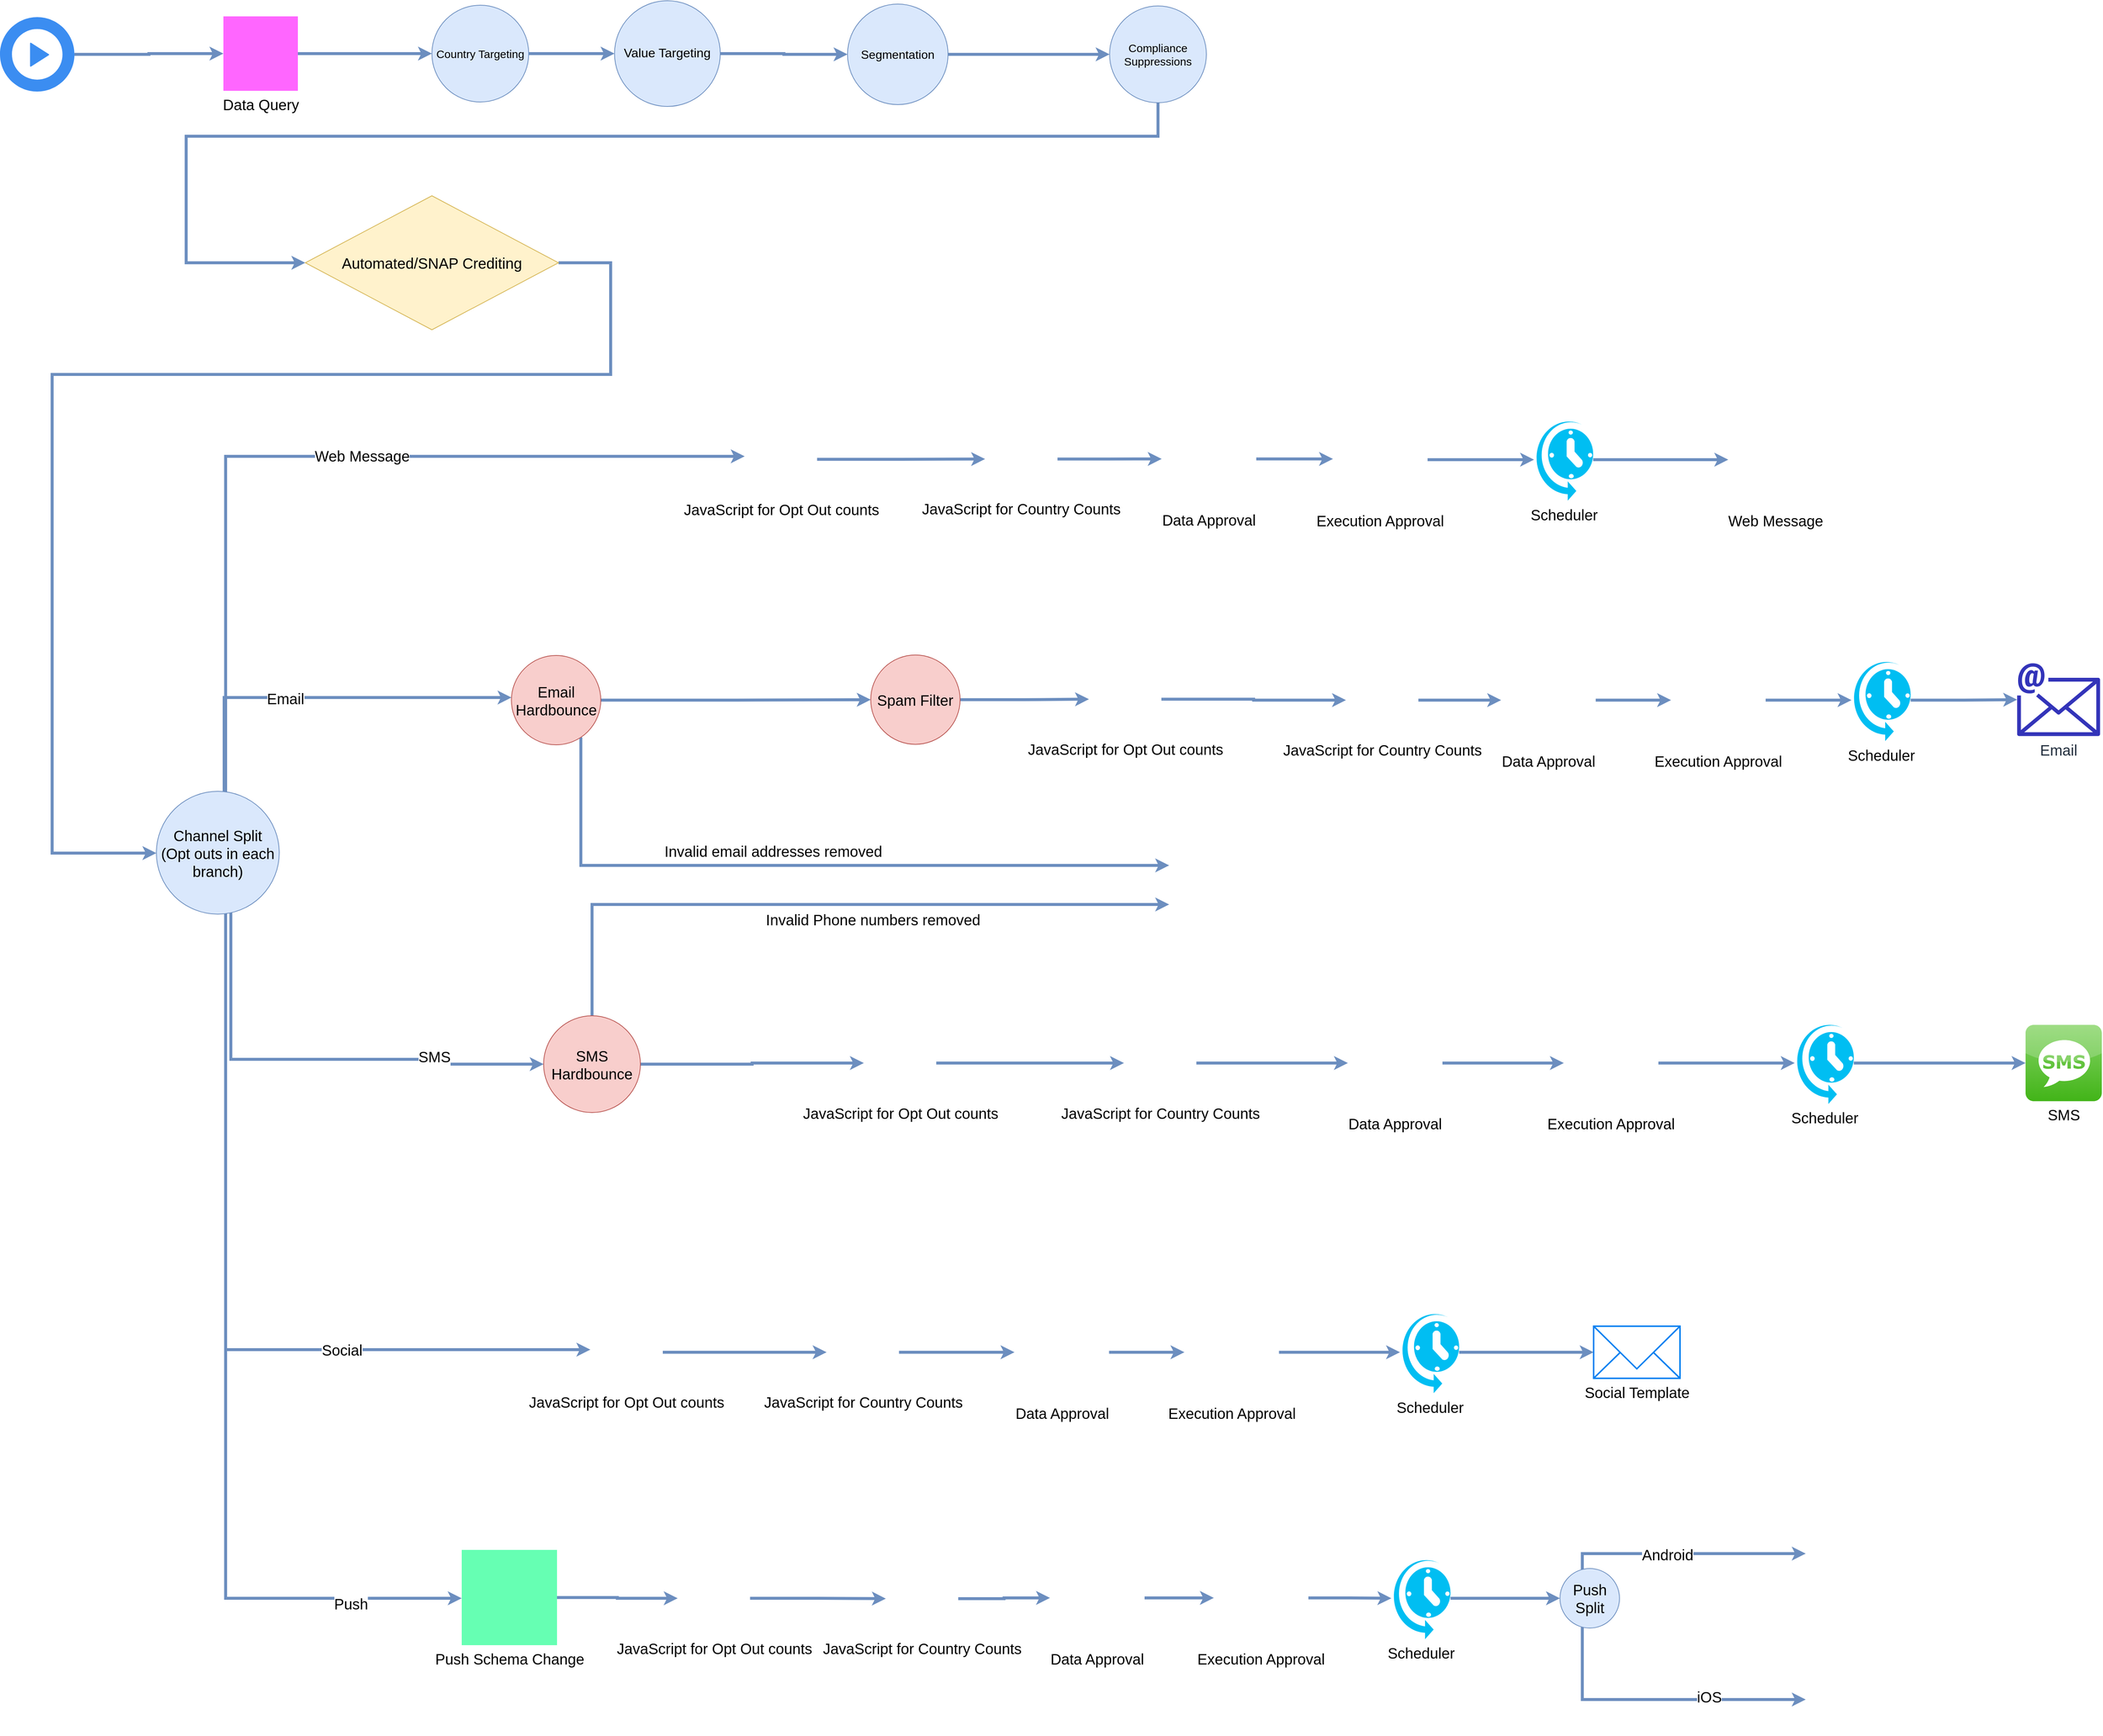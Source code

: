 <mxfile version="13.5.3" type="github">
  <diagram id="2f404044-711c-603c-8f00-f6bb4c023d3c" name="Page-1">
    <mxGraphModel dx="4013" dy="1524" grid="1" gridSize="10" guides="1" tooltips="1" connect="1" arrows="1" fold="1" page="1" pageScale="1" pageWidth="1169" pageHeight="827" background="#ffffff" math="0" shadow="0">
      <root>
        <mxCell id="0" />
        <mxCell id="1" parent="0" />
        <mxCell id="QS25DertQXvmk6rhUbj2-1" style="edgeStyle=orthogonalEdgeStyle;rounded=0;orthogonalLoop=1;jettySize=auto;html=1;fillColor=#dae8fc;strokeColor=#6c8ebf;strokeWidth=4;" parent="1" source="8XHSFWnbZJ1DE-YiNsan-62" target="8XHSFWnbZJ1DE-YiNsan-65" edge="1">
          <mxGeometry relative="1" as="geometry" />
        </mxCell>
        <mxCell id="8XHSFWnbZJ1DE-YiNsan-62" value="&lt;font style=&quot;font-size: 20px&quot;&gt;Data Query&lt;/font&gt;" style="shape=image;html=1;verticalAlign=top;verticalLabelPosition=bottom;labelBackgroundColor=#ffffff;imageAspect=0;aspect=fixed;image=https://cdn3.iconfinder.com/data/icons/linecons-free-vector-icons-pack/32/data-128.png;imageBackground=#FF66FF;" parent="1" vertex="1">
          <mxGeometry x="-820" y="259" width="100" height="100" as="geometry" />
        </mxCell>
        <mxCell id="8XHSFWnbZJ1DE-YiNsan-69" style="edgeStyle=orthogonalEdgeStyle;rounded=0;orthogonalLoop=1;jettySize=auto;html=1;fillColor=#dae8fc;strokeColor=#6c8ebf;strokeWidth=4;" parent="1" source="8XHSFWnbZJ1DE-YiNsan-65" target="8XHSFWnbZJ1DE-YiNsan-67" edge="1">
          <mxGeometry relative="1" as="geometry" />
        </mxCell>
        <mxCell id="8XHSFWnbZJ1DE-YiNsan-65" value="&lt;font style=&quot;font-size: 15px&quot;&gt;Country Targeting&lt;/font&gt;" style="ellipse;whiteSpace=wrap;html=1;aspect=fixed;fillColor=#dae8fc;strokeColor=#6c8ebf;" parent="1" vertex="1">
          <mxGeometry x="-540" y="244" width="130" height="130" as="geometry" />
        </mxCell>
        <mxCell id="8XHSFWnbZJ1DE-YiNsan-70" style="edgeStyle=orthogonalEdgeStyle;rounded=0;orthogonalLoop=1;jettySize=auto;html=1;fillColor=#dae8fc;strokeColor=#6c8ebf;strokeWidth=4;" parent="1" source="8XHSFWnbZJ1DE-YiNsan-67" target="8XHSFWnbZJ1DE-YiNsan-68" edge="1">
          <mxGeometry relative="1" as="geometry" />
        </mxCell>
        <mxCell id="8XHSFWnbZJ1DE-YiNsan-67" value="&lt;font style=&quot;font-size: 17px&quot;&gt;Value Targeting&lt;/font&gt;" style="ellipse;whiteSpace=wrap;html=1;aspect=fixed;fillColor=#dae8fc;strokeColor=#6c8ebf;" parent="1" vertex="1">
          <mxGeometry x="-294.77" y="238" width="142" height="142" as="geometry" />
        </mxCell>
        <mxCell id="pf_8lkapyMWm3zXwerXr-110" style="edgeStyle=orthogonalEdgeStyle;rounded=0;orthogonalLoop=1;jettySize=auto;html=1;fillColor=#dae8fc;strokeColor=#6c8ebf;strokeWidth=4;" edge="1" parent="1" source="8XHSFWnbZJ1DE-YiNsan-68" target="8XHSFWnbZJ1DE-YiNsan-71">
          <mxGeometry relative="1" as="geometry" />
        </mxCell>
        <mxCell id="8XHSFWnbZJ1DE-YiNsan-68" value="&lt;font style=&quot;font-size: 16px&quot;&gt;Segmentation&lt;/font&gt;" style="ellipse;whiteSpace=wrap;html=1;aspect=fixed;fillColor=#dae8fc;strokeColor=#6c8ebf;" parent="1" vertex="1">
          <mxGeometry x="18.1" y="242.5" width="135" height="135" as="geometry" />
        </mxCell>
        <mxCell id="pf_8lkapyMWm3zXwerXr-113" style="edgeStyle=orthogonalEdgeStyle;rounded=0;orthogonalLoop=1;jettySize=auto;html=1;fillColor=#dae8fc;strokeColor=#6c8ebf;strokeWidth=4;" edge="1" parent="1" source="8XHSFWnbZJ1DE-YiNsan-71" target="4gRK0sS5Mk44YcZ_f5wx-7">
          <mxGeometry relative="1" as="geometry">
            <Array as="points">
              <mxPoint x="435" y="420" />
              <mxPoint x="-870" y="420" />
              <mxPoint x="-870" y="590" />
            </Array>
          </mxGeometry>
        </mxCell>
        <mxCell id="8XHSFWnbZJ1DE-YiNsan-71" value="&lt;font style=&quot;font-size: 15px&quot;&gt;Compliance Suppressions&lt;/font&gt;" style="ellipse;whiteSpace=wrap;html=1;aspect=fixed;fillColor=#dae8fc;strokeColor=#6c8ebf;" parent="1" vertex="1">
          <mxGeometry x="370" y="245" width="130" height="130" as="geometry" />
        </mxCell>
        <mxCell id="8XHSFWnbZJ1DE-YiNsan-63" value="" style="html=1;aspect=fixed;strokeColor=none;shadow=0;align=center;verticalAlign=top;fillColor=#3B8DF1;shape=mxgraph.gcp2.play_start" parent="1" vertex="1">
          <mxGeometry x="-1120" y="260" width="100" height="100" as="geometry" />
        </mxCell>
        <mxCell id="8XHSFWnbZJ1DE-YiNsan-90" value="" style="edgeStyle=orthogonalEdgeStyle;rounded=0;orthogonalLoop=1;jettySize=auto;html=1;fillColor=#dae8fc;strokeColor=#6c8ebf;strokeWidth=4;" parent="1" source="8XHSFWnbZJ1DE-YiNsan-63" edge="1" target="8XHSFWnbZJ1DE-YiNsan-62">
          <mxGeometry relative="1" as="geometry">
            <mxPoint x="-960" y="310" as="targetPoint" />
          </mxGeometry>
        </mxCell>
        <mxCell id="pf_8lkapyMWm3zXwerXr-150" style="edgeStyle=orthogonalEdgeStyle;rounded=0;orthogonalLoop=1;jettySize=auto;html=1;strokeWidth=4;fontSize=20;fillColor=#dae8fc;strokeColor=#6c8ebf;" edge="1" parent="1" source="4gRK0sS5Mk44YcZ_f5wx-7" target="4gRK0sS5Mk44YcZ_f5wx-9">
          <mxGeometry relative="1" as="geometry">
            <Array as="points">
              <mxPoint x="-300" y="590" />
              <mxPoint x="-300" y="740" />
              <mxPoint x="-1050" y="740" />
              <mxPoint x="-1050" y="1383" />
            </Array>
          </mxGeometry>
        </mxCell>
        <mxCell id="4gRK0sS5Mk44YcZ_f5wx-7" value="&lt;font style=&quot;font-size: 20px&quot;&gt;Automated/SNAP Crediting&lt;/font&gt;" style="rhombus;whiteSpace=wrap;html=1;fillColor=#fff2cc;strokeColor=#d6b656;" parent="1" vertex="1">
          <mxGeometry x="-710" y="500" width="340" height="180" as="geometry" />
        </mxCell>
        <mxCell id="4gRK0sS5Mk44YcZ_f5wx-11" style="edgeStyle=orthogonalEdgeStyle;rounded=0;orthogonalLoop=1;jettySize=auto;html=1;fillColor=#dae8fc;strokeColor=#6c8ebf;strokeWidth=4;" parent="1" source="4gRK0sS5Mk44YcZ_f5wx-9" edge="1" target="pf_8lkapyMWm3zXwerXr-4">
          <mxGeometry relative="1" as="geometry">
            <mxPoint x="-380" y="940" as="targetPoint" />
            <Array as="points">
              <mxPoint x="-819" y="1174" />
            </Array>
            <mxPoint x="-730" y="990.359" as="sourcePoint" />
          </mxGeometry>
        </mxCell>
        <mxCell id="pf_8lkapyMWm3zXwerXr-3" value="Email" style="edgeLabel;html=1;align=center;verticalAlign=middle;resizable=0;points=[];fontSize=20;" vertex="1" connectable="0" parent="4gRK0sS5Mk44YcZ_f5wx-11">
          <mxGeometry x="-0.188" y="-1" relative="1" as="geometry">
            <mxPoint as="offset" />
          </mxGeometry>
        </mxCell>
        <mxCell id="pf_8lkapyMWm3zXwerXr-114" style="edgeStyle=orthogonalEdgeStyle;rounded=0;orthogonalLoop=1;jettySize=auto;html=1;fillColor=#dae8fc;strokeColor=#6c8ebf;strokeWidth=4;" edge="1" parent="1" source="4gRK0sS5Mk44YcZ_f5wx-9" target="8XHSFWnbZJ1DE-YiNsan-102">
          <mxGeometry relative="1" as="geometry">
            <Array as="points">
              <mxPoint x="-817" y="850" />
            </Array>
          </mxGeometry>
        </mxCell>
        <mxCell id="pf_8lkapyMWm3zXwerXr-118" value="Web Message" style="edgeLabel;html=1;align=center;verticalAlign=middle;resizable=0;points=[];fontSize=20;" vertex="1" connectable="0" parent="pf_8lkapyMWm3zXwerXr-114">
          <mxGeometry x="0.104" y="1" relative="1" as="geometry">
            <mxPoint as="offset" />
          </mxGeometry>
        </mxCell>
        <mxCell id="pf_8lkapyMWm3zXwerXr-115" style="edgeStyle=orthogonalEdgeStyle;rounded=0;orthogonalLoop=1;jettySize=auto;html=1;fillColor=#dae8fc;strokeColor=#6c8ebf;strokeWidth=4;" edge="1" parent="1" source="4gRK0sS5Mk44YcZ_f5wx-9" target="pf_8lkapyMWm3zXwerXr-26">
          <mxGeometry relative="1" as="geometry">
            <Array as="points">
              <mxPoint x="-810" y="1660" />
              <mxPoint x="-519" y="1660" />
            </Array>
          </mxGeometry>
        </mxCell>
        <mxCell id="pf_8lkapyMWm3zXwerXr-141" value="SMS" style="edgeLabel;html=1;align=center;verticalAlign=middle;resizable=0;points=[];fontSize=20;" vertex="1" connectable="0" parent="pf_8lkapyMWm3zXwerXr-115">
          <mxGeometry x="0.509" y="4" relative="1" as="geometry">
            <mxPoint x="-1" as="offset" />
          </mxGeometry>
        </mxCell>
        <mxCell id="pf_8lkapyMWm3zXwerXr-119" style="edgeStyle=orthogonalEdgeStyle;rounded=0;orthogonalLoop=1;jettySize=auto;html=1;fillColor=#dae8fc;strokeColor=#6c8ebf;strokeWidth=4;" edge="1" parent="1" source="4gRK0sS5Mk44YcZ_f5wx-9" target="pf_8lkapyMWm3zXwerXr-81">
          <mxGeometry relative="1" as="geometry">
            <Array as="points">
              <mxPoint x="-817" y="2050" />
              <mxPoint x="-246" y="2050" />
            </Array>
          </mxGeometry>
        </mxCell>
        <mxCell id="pf_8lkapyMWm3zXwerXr-120" value="Social" style="edgeLabel;html=1;align=center;verticalAlign=middle;resizable=0;points=[];fontSize=20;" vertex="1" connectable="0" parent="pf_8lkapyMWm3zXwerXr-119">
          <mxGeometry x="0.224" y="3" relative="1" as="geometry">
            <mxPoint x="83.59" y="3" as="offset" />
          </mxGeometry>
        </mxCell>
        <mxCell id="pf_8lkapyMWm3zXwerXr-121" style="edgeStyle=orthogonalEdgeStyle;rounded=0;orthogonalLoop=1;jettySize=auto;html=1;fillColor=#dae8fc;strokeColor=#6c8ebf;strokeWidth=4;" edge="1" parent="1" source="4gRK0sS5Mk44YcZ_f5wx-9" target="pf_8lkapyMWm3zXwerXr-69">
          <mxGeometry relative="1" as="geometry">
            <Array as="points">
              <mxPoint x="-817" y="2384" />
            </Array>
          </mxGeometry>
        </mxCell>
        <mxCell id="pf_8lkapyMWm3zXwerXr-147" value="Push" style="edgeLabel;html=1;align=center;verticalAlign=middle;resizable=0;points=[];fontSize=20;" vertex="1" connectable="0" parent="pf_8lkapyMWm3zXwerXr-121">
          <mxGeometry x="0.487" y="168" relative="1" as="geometry">
            <mxPoint x="168" y="175" as="offset" />
          </mxGeometry>
        </mxCell>
        <mxCell id="4gRK0sS5Mk44YcZ_f5wx-9" value="&lt;font style=&quot;font-size: 20px&quot;&gt;Channel Split (Opt outs in each branch)&lt;/font&gt;" style="ellipse;whiteSpace=wrap;html=1;aspect=fixed;direction=south;fillColor=#dae8fc;strokeColor=#6c8ebf;" parent="1" vertex="1">
          <mxGeometry x="-910" y="1300" width="165" height="165" as="geometry" />
        </mxCell>
        <mxCell id="4gRK0sS5Mk44YcZ_f5wx-15" value="" style="group" parent="1" vertex="1" connectable="0">
          <mxGeometry x="-43.24" y="790" width="1371.05" height="128" as="geometry" />
        </mxCell>
        <mxCell id="8XHSFWnbZJ1DE-YiNsan-105" value="&lt;font style=&quot;font-size: 20px&quot;&gt;JavaScript for Country Counts&lt;/font&gt;" style="shape=image;html=1;verticalAlign=top;verticalLabelPosition=bottom;labelBackgroundColor=#ffffff;imageAspect=0;aspect=fixed;image=https://cdn4.iconfinder.com/data/icons/file-names-25/512/1-128.png" parent="4gRK0sS5Mk44YcZ_f5wx-15" vertex="1">
          <mxGeometry x="246.059" y="15" width="97.233" height="97.233" as="geometry" />
        </mxCell>
        <mxCell id="8XHSFWnbZJ1DE-YiNsan-108" value="&lt;font style=&quot;font-size: 20px&quot;&gt;Data Approval&lt;/font&gt;" style="shape=image;html=1;verticalAlign=top;verticalLabelPosition=bottom;labelBackgroundColor=#ffffff;imageAspect=0;aspect=fixed;image=https://cdn1.iconfinder.com/data/icons/handy-vol-1-2/128/handyArtboard_13-128.png" parent="4gRK0sS5Mk44YcZ_f5wx-15" vertex="1">
          <mxGeometry x="483.236" width="126.998" height="126.998" as="geometry" />
        </mxCell>
        <mxCell id="8XHSFWnbZJ1DE-YiNsan-106" style="edgeStyle=orthogonalEdgeStyle;rounded=0;orthogonalLoop=1;jettySize=auto;html=1;fillColor=#dae8fc;strokeColor=#6c8ebf;strokeWidth=4;" parent="4gRK0sS5Mk44YcZ_f5wx-15" source="8XHSFWnbZJ1DE-YiNsan-105" target="8XHSFWnbZJ1DE-YiNsan-108" edge="1">
          <mxGeometry relative="1" as="geometry">
            <mxPoint x="390.917" y="64" as="targetPoint" />
          </mxGeometry>
        </mxCell>
        <mxCell id="8XHSFWnbZJ1DE-YiNsan-111" value="&lt;font style=&quot;font-size: 20px&quot;&gt;Execution Approval&lt;/font&gt;" style="shape=image;html=1;verticalAlign=top;verticalLabelPosition=bottom;labelBackgroundColor=#ffffff;imageAspect=0;aspect=fixed;image=https://cdn1.iconfinder.com/data/icons/handy-vol-1-2/128/handyArtboard_13-128.png" parent="4gRK0sS5Mk44YcZ_f5wx-15" vertex="1">
          <mxGeometry x="713.237" y="1" width="126.998" height="126.998" as="geometry" />
        </mxCell>
        <mxCell id="8XHSFWnbZJ1DE-YiNsan-112" style="edgeStyle=orthogonalEdgeStyle;rounded=0;orthogonalLoop=1;jettySize=auto;html=1;fillColor=#dae8fc;strokeColor=#6c8ebf;strokeWidth=4;" parent="4gRK0sS5Mk44YcZ_f5wx-15" source="8XHSFWnbZJ1DE-YiNsan-108" target="8XHSFWnbZJ1DE-YiNsan-111" edge="1">
          <mxGeometry relative="1" as="geometry">
            <Array as="points">
              <mxPoint x="683" y="63" />
              <mxPoint x="683" y="63" />
            </Array>
          </mxGeometry>
        </mxCell>
        <mxCell id="8XHSFWnbZJ1DE-YiNsan-116" value="&lt;font style=&quot;font-size: 20px&quot;&gt;Scheduler&lt;/font&gt;" style="verticalLabelPosition=bottom;html=1;verticalAlign=top;align=center;strokeColor=none;fillColor=#00BEF2;shape=mxgraph.azure.scheduler;pointerEvents=1;" parent="4gRK0sS5Mk44YcZ_f5wx-15" vertex="1">
          <mxGeometry x="983.237" y="9.5" width="79.374" height="110" as="geometry" />
        </mxCell>
        <mxCell id="8XHSFWnbZJ1DE-YiNsan-117" style="edgeStyle=orthogonalEdgeStyle;rounded=0;orthogonalLoop=1;jettySize=auto;html=1;fillColor=#dae8fc;strokeColor=#6c8ebf;strokeWidth=4;" parent="4gRK0sS5Mk44YcZ_f5wx-15" source="8XHSFWnbZJ1DE-YiNsan-111" target="8XHSFWnbZJ1DE-YiNsan-116" edge="1">
          <mxGeometry relative="1" as="geometry" />
        </mxCell>
        <mxCell id="4gRK0sS5Mk44YcZ_f5wx-1" value="&lt;font style=&quot;font-size: 20px&quot;&gt;Web Message&lt;/font&gt;" style="shape=image;html=1;verticalAlign=top;verticalLabelPosition=bottom;labelBackgroundColor=#ffffff;imageAspect=0;aspect=fixed;image=https://cdn4.iconfinder.com/data/icons/twitter-28/512/168_Twitter_Mail_Sms_Chat-128.png" parent="4gRK0sS5Mk44YcZ_f5wx-15" vertex="1">
          <mxGeometry x="1244.052" y="1" width="126.998" height="126.998" as="geometry" />
        </mxCell>
        <mxCell id="pf_8lkapyMWm3zXwerXr-133" style="edgeStyle=orthogonalEdgeStyle;rounded=0;orthogonalLoop=1;jettySize=auto;html=1;fillColor=#dae8fc;strokeColor=#6c8ebf;strokeWidth=4;" edge="1" parent="4gRK0sS5Mk44YcZ_f5wx-15" source="8XHSFWnbZJ1DE-YiNsan-116" target="4gRK0sS5Mk44YcZ_f5wx-1">
          <mxGeometry relative="1" as="geometry" />
        </mxCell>
        <mxCell id="pf_8lkapyMWm3zXwerXr-7" style="edgeStyle=orthogonalEdgeStyle;rounded=0;orthogonalLoop=1;jettySize=auto;html=1;fillColor=#dae8fc;strokeColor=#6c8ebf;strokeWidth=4;entryX=0;entryY=0.25;entryDx=0;entryDy=0;" edge="1" parent="1" source="pf_8lkapyMWm3zXwerXr-4" target="pf_8lkapyMWm3zXwerXr-35">
          <mxGeometry relative="1" as="geometry">
            <mxPoint x="-48.8" y="1282" as="targetPoint" />
            <Array as="points">
              <mxPoint x="-340" y="1178" />
              <mxPoint x="-340" y="1400" />
            </Array>
          </mxGeometry>
        </mxCell>
        <mxCell id="pf_8lkapyMWm3zXwerXr-8" value="&lt;font style=&quot;font-size: 20px&quot;&gt;Invalid email addresses removed&lt;/font&gt;" style="edgeLabel;html=1;align=center;verticalAlign=middle;resizable=0;points=[];" vertex="1" connectable="0" parent="pf_8lkapyMWm3zXwerXr-7">
          <mxGeometry x="-0.191" y="4" relative="1" as="geometry">
            <mxPoint x="41" y="-16" as="offset" />
          </mxGeometry>
        </mxCell>
        <mxCell id="pf_8lkapyMWm3zXwerXr-11" style="edgeStyle=orthogonalEdgeStyle;rounded=0;orthogonalLoop=1;jettySize=auto;html=1;fillColor=#dae8fc;strokeColor=#6c8ebf;strokeWidth=4;" edge="1" parent="1" source="pf_8lkapyMWm3zXwerXr-4" target="pf_8lkapyMWm3zXwerXr-10">
          <mxGeometry relative="1" as="geometry" />
        </mxCell>
        <mxCell id="pf_8lkapyMWm3zXwerXr-4" value="&lt;font style=&quot;font-size: 20px&quot;&gt;Email Hardbounce&lt;/font&gt;" style="ellipse;whiteSpace=wrap;html=1;aspect=fixed;fillColor=#f8cecc;strokeColor=#b85450;" vertex="1" parent="1">
          <mxGeometry x="-433.24" y="1117.5" width="120" height="120" as="geometry" />
        </mxCell>
        <mxCell id="pf_8lkapyMWm3zXwerXr-38" style="edgeStyle=orthogonalEdgeStyle;rounded=0;orthogonalLoop=1;jettySize=auto;html=1;fillColor=#dae8fc;strokeColor=#6c8ebf;strokeWidth=4;" edge="1" parent="1" source="pf_8lkapyMWm3zXwerXr-10" target="pf_8lkapyMWm3zXwerXr-37">
          <mxGeometry relative="1" as="geometry" />
        </mxCell>
        <mxCell id="pf_8lkapyMWm3zXwerXr-10" value="&lt;font style=&quot;font-size: 20px&quot;&gt;Spam Filter&lt;/font&gt;" style="ellipse;whiteSpace=wrap;html=1;aspect=fixed;fillColor=#f8cecc;strokeColor=#b85450;" vertex="1" parent="1">
          <mxGeometry x="49.23" y="1116.86" width="120" height="120" as="geometry" />
        </mxCell>
        <mxCell id="pf_8lkapyMWm3zXwerXr-53" style="edgeStyle=orthogonalEdgeStyle;rounded=0;orthogonalLoop=1;jettySize=auto;html=1;fillColor=#dae8fc;strokeColor=#6c8ebf;strokeWidth=4;" edge="1" parent="1" source="pf_8lkapyMWm3zXwerXr-13" target="pf_8lkapyMWm3zXwerXr-15">
          <mxGeometry relative="1" as="geometry" />
        </mxCell>
        <mxCell id="pf_8lkapyMWm3zXwerXr-13" value="&lt;font style=&quot;font-size: 20px&quot;&gt;JavaScript for Country Counts&lt;/font&gt;" style="shape=image;html=1;verticalAlign=top;verticalLabelPosition=bottom;labelBackgroundColor=#ffffff;imageAspect=0;aspect=fixed;image=https://cdn4.iconfinder.com/data/icons/file-names-25/512/1-128.png" vertex="1" parent="1">
          <mxGeometry x="687.439" y="1128.88" width="97.233" height="97.233" as="geometry" />
        </mxCell>
        <mxCell id="pf_8lkapyMWm3zXwerXr-54" style="edgeStyle=orthogonalEdgeStyle;rounded=0;orthogonalLoop=1;jettySize=auto;html=1;fillColor=#dae8fc;strokeColor=#6c8ebf;strokeWidth=4;" edge="1" parent="1" source="pf_8lkapyMWm3zXwerXr-15" target="pf_8lkapyMWm3zXwerXr-17">
          <mxGeometry relative="1" as="geometry" />
        </mxCell>
        <mxCell id="pf_8lkapyMWm3zXwerXr-15" value="&lt;font style=&quot;font-size: 20px&quot;&gt;Data Approval&lt;/font&gt;" style="shape=image;html=1;verticalAlign=top;verticalLabelPosition=bottom;labelBackgroundColor=#ffffff;imageAspect=0;aspect=fixed;image=https://cdn1.iconfinder.com/data/icons/handy-vol-1-2/128/handyArtboard_13-128.png" vertex="1" parent="1">
          <mxGeometry x="895.796" y="1114" width="126.998" height="126.998" as="geometry" />
        </mxCell>
        <mxCell id="pf_8lkapyMWm3zXwerXr-55" style="edgeStyle=orthogonalEdgeStyle;rounded=0;orthogonalLoop=1;jettySize=auto;html=1;fillColor=#dae8fc;strokeColor=#6c8ebf;strokeWidth=4;" edge="1" parent="1" source="pf_8lkapyMWm3zXwerXr-17" target="pf_8lkapyMWm3zXwerXr-19">
          <mxGeometry relative="1" as="geometry" />
        </mxCell>
        <mxCell id="pf_8lkapyMWm3zXwerXr-17" value="&lt;font style=&quot;font-size: 20px&quot;&gt;Execution Approval&lt;/font&gt;" style="shape=image;html=1;verticalAlign=top;verticalLabelPosition=bottom;labelBackgroundColor=#ffffff;imageAspect=0;aspect=fixed;image=https://cdn1.iconfinder.com/data/icons/handy-vol-1-2/128/handyArtboard_13-128.png" vertex="1" parent="1">
          <mxGeometry x="1123.997" y="1114" width="126.998" height="126.998" as="geometry" />
        </mxCell>
        <mxCell id="pf_8lkapyMWm3zXwerXr-56" style="edgeStyle=orthogonalEdgeStyle;rounded=0;orthogonalLoop=1;jettySize=auto;html=1;fillColor=#dae8fc;strokeColor=#6c8ebf;strokeWidth=4;" edge="1" parent="1" source="pf_8lkapyMWm3zXwerXr-19" target="pf_8lkapyMWm3zXwerXr-24">
          <mxGeometry relative="1" as="geometry" />
        </mxCell>
        <mxCell id="pf_8lkapyMWm3zXwerXr-19" value="&lt;font style=&quot;font-size: 20px&quot;&gt;Scheduler&lt;/font&gt;" style="verticalLabelPosition=bottom;html=1;verticalAlign=top;align=center;strokeColor=none;fillColor=#00BEF2;shape=mxgraph.azure.scheduler;pointerEvents=1;" vertex="1" parent="1">
          <mxGeometry x="1366.317" y="1122.5" width="79.374" height="110" as="geometry" />
        </mxCell>
        <mxCell id="pf_8lkapyMWm3zXwerXr-24" value="&lt;font style=&quot;font-size: 20px&quot;&gt;Email&lt;/font&gt;" style="outlineConnect=0;fontColor=#232F3E;gradientColor=none;fillColor=#3334B9;strokeColor=none;dashed=0;verticalLabelPosition=bottom;verticalAlign=top;align=center;html=1;fontSize=12;fontStyle=0;aspect=fixed;pointerEvents=1;shape=mxgraph.aws4.email;" vertex="1" parent="1">
          <mxGeometry x="1588.72" y="1127.61" width="111.34" height="98.5" as="geometry" />
        </mxCell>
        <mxCell id="pf_8lkapyMWm3zXwerXr-29" style="edgeStyle=orthogonalEdgeStyle;rounded=0;orthogonalLoop=1;jettySize=auto;html=1;fillColor=#dae8fc;strokeColor=#6c8ebf;strokeWidth=4;" edge="1" parent="1" source="pf_8lkapyMWm3zXwerXr-26" target="pf_8lkapyMWm3zXwerXr-35">
          <mxGeometry relative="1" as="geometry">
            <mxPoint x="-102.63" y="1453" as="targetPoint" />
            <Array as="points">
              <mxPoint x="-325" y="1452" />
            </Array>
          </mxGeometry>
        </mxCell>
        <mxCell id="pf_8lkapyMWm3zXwerXr-31" value="&lt;font style=&quot;font-size: 20px&quot;&gt;Invalid Phone numbers removed&lt;/font&gt;" style="edgeLabel;html=1;align=center;verticalAlign=middle;resizable=0;points=[];" vertex="1" connectable="0" parent="pf_8lkapyMWm3zXwerXr-29">
          <mxGeometry x="0.167" y="-4" relative="1" as="geometry">
            <mxPoint x="-13.5" y="16" as="offset" />
          </mxGeometry>
        </mxCell>
        <mxCell id="pf_8lkapyMWm3zXwerXr-140" style="edgeStyle=orthogonalEdgeStyle;rounded=0;orthogonalLoop=1;jettySize=auto;html=1;strokeWidth=4;fontSize=20;fillColor=#dae8fc;strokeColor=#6c8ebf;" edge="1" parent="1" source="pf_8lkapyMWm3zXwerXr-26" target="pf_8lkapyMWm3zXwerXr-48">
          <mxGeometry relative="1" as="geometry" />
        </mxCell>
        <mxCell id="pf_8lkapyMWm3zXwerXr-26" value="&lt;font style=&quot;font-size: 20px&quot;&gt;SMS Hardbounce&lt;/font&gt;" style="ellipse;whiteSpace=wrap;html=1;aspect=fixed;fillColor=#f8cecc;strokeColor=#b85450;" vertex="1" parent="1">
          <mxGeometry x="-390" y="1601.5" width="130" height="130" as="geometry" />
        </mxCell>
        <mxCell id="pf_8lkapyMWm3zXwerXr-35" value="" style="shape=image;html=1;verticalAlign=top;verticalLabelPosition=bottom;labelBackgroundColor=#ffffff;imageAspect=0;aspect=fixed;image=https://cdn2.iconfinder.com/data/icons/circle-icons-1/64/stop-128.png" vertex="1" parent="1">
          <mxGeometry x="450" y="1380" width="78" height="78" as="geometry" />
        </mxCell>
        <mxCell id="pf_8lkapyMWm3zXwerXr-39" style="edgeStyle=orthogonalEdgeStyle;rounded=0;orthogonalLoop=1;jettySize=auto;html=1;fillColor=#dae8fc;strokeColor=#6c8ebf;strokeWidth=4;" edge="1" parent="1" source="pf_8lkapyMWm3zXwerXr-37" target="pf_8lkapyMWm3zXwerXr-13">
          <mxGeometry relative="1" as="geometry" />
        </mxCell>
        <mxCell id="pf_8lkapyMWm3zXwerXr-37" value="&lt;font style=&quot;font-size: 20px&quot;&gt;JavaScript for Opt Out counts&lt;/font&gt;" style="shape=image;html=1;verticalAlign=top;verticalLabelPosition=bottom;labelBackgroundColor=#ffffff;imageAspect=0;aspect=fixed;image=https://cdn4.iconfinder.com/data/icons/file-names-25/512/1-128.png" vertex="1" parent="1">
          <mxGeometry x="342.33" y="1127.61" width="97.233" height="97.233" as="geometry" />
        </mxCell>
        <mxCell id="pf_8lkapyMWm3zXwerXr-143" style="edgeStyle=orthogonalEdgeStyle;rounded=0;orthogonalLoop=1;jettySize=auto;html=1;strokeWidth=4;fontSize=20;fillColor=#dae8fc;strokeColor=#6c8ebf;" edge="1" parent="1" source="pf_8lkapyMWm3zXwerXr-40" target="pf_8lkapyMWm3zXwerXr-41">
          <mxGeometry relative="1" as="geometry" />
        </mxCell>
        <mxCell id="pf_8lkapyMWm3zXwerXr-40" value="&lt;font style=&quot;font-size: 20px&quot;&gt;JavaScript for Country Counts&lt;/font&gt;" style="shape=image;html=1;verticalAlign=top;verticalLabelPosition=bottom;labelBackgroundColor=#ffffff;imageAspect=0;aspect=fixed;image=https://cdn4.iconfinder.com/data/icons/file-names-25/512/1-128.png" vertex="1" parent="1">
          <mxGeometry x="389.339" y="1616.38" width="97.233" height="97.233" as="geometry" />
        </mxCell>
        <mxCell id="pf_8lkapyMWm3zXwerXr-144" style="edgeStyle=orthogonalEdgeStyle;rounded=0;orthogonalLoop=1;jettySize=auto;html=1;strokeWidth=4;fontSize=20;fillColor=#dae8fc;strokeColor=#6c8ebf;" edge="1" parent="1" source="pf_8lkapyMWm3zXwerXr-41" target="pf_8lkapyMWm3zXwerXr-43">
          <mxGeometry relative="1" as="geometry" />
        </mxCell>
        <mxCell id="pf_8lkapyMWm3zXwerXr-41" value="&lt;font style=&quot;font-size: 20px&quot;&gt;Data Approval&lt;/font&gt;" style="shape=image;html=1;verticalAlign=top;verticalLabelPosition=bottom;labelBackgroundColor=#ffffff;imageAspect=0;aspect=fixed;image=https://cdn1.iconfinder.com/data/icons/handy-vol-1-2/128/handyArtboard_13-128.png" vertex="1" parent="1">
          <mxGeometry x="689.996" y="1601.5" width="126.998" height="126.998" as="geometry" />
        </mxCell>
        <mxCell id="pf_8lkapyMWm3zXwerXr-145" style="edgeStyle=orthogonalEdgeStyle;rounded=0;orthogonalLoop=1;jettySize=auto;html=1;strokeWidth=4;fontSize=20;fillColor=#dae8fc;strokeColor=#6c8ebf;" edge="1" parent="1" source="pf_8lkapyMWm3zXwerXr-43" target="pf_8lkapyMWm3zXwerXr-45">
          <mxGeometry relative="1" as="geometry" />
        </mxCell>
        <mxCell id="pf_8lkapyMWm3zXwerXr-43" value="&lt;font style=&quot;font-size: 20px&quot;&gt;Execution Approval&lt;/font&gt;" style="shape=image;html=1;verticalAlign=top;verticalLabelPosition=bottom;labelBackgroundColor=#ffffff;imageAspect=0;aspect=fixed;image=https://cdn1.iconfinder.com/data/icons/handy-vol-1-2/128/handyArtboard_13-128.png" vertex="1" parent="1">
          <mxGeometry x="979.997" y="1601.5" width="126.998" height="126.998" as="geometry" />
        </mxCell>
        <mxCell id="pf_8lkapyMWm3zXwerXr-146" style="edgeStyle=orthogonalEdgeStyle;rounded=0;orthogonalLoop=1;jettySize=auto;html=1;strokeWidth=4;fontSize=20;fillColor=#dae8fc;strokeColor=#6c8ebf;" edge="1" parent="1" source="pf_8lkapyMWm3zXwerXr-45" target="pf_8lkapyMWm3zXwerXr-51">
          <mxGeometry relative="1" as="geometry" />
        </mxCell>
        <mxCell id="pf_8lkapyMWm3zXwerXr-45" value="&lt;font style=&quot;font-size: 20px&quot;&gt;Scheduler&lt;/font&gt;" style="verticalLabelPosition=bottom;html=1;verticalAlign=top;align=center;strokeColor=none;fillColor=#00BEF2;shape=mxgraph.azure.scheduler;pointerEvents=1;" vertex="1" parent="1">
          <mxGeometry x="1289.997" y="1610.0" width="79.374" height="110" as="geometry" />
        </mxCell>
        <mxCell id="pf_8lkapyMWm3zXwerXr-142" style="edgeStyle=orthogonalEdgeStyle;rounded=0;orthogonalLoop=1;jettySize=auto;html=1;strokeWidth=4;fontSize=20;fillColor=#dae8fc;strokeColor=#6c8ebf;" edge="1" parent="1" source="pf_8lkapyMWm3zXwerXr-48" target="pf_8lkapyMWm3zXwerXr-40">
          <mxGeometry relative="1" as="geometry" />
        </mxCell>
        <mxCell id="pf_8lkapyMWm3zXwerXr-48" value="&lt;font style=&quot;font-size: 20px&quot;&gt;JavaScript for Opt Out counts&lt;/font&gt;" style="shape=image;html=1;verticalAlign=top;verticalLabelPosition=bottom;labelBackgroundColor=#ffffff;imageAspect=0;aspect=fixed;image=https://cdn4.iconfinder.com/data/icons/file-names-25/512/1-128.png" vertex="1" parent="1">
          <mxGeometry x="40" y="1616.38" width="97.233" height="97.233" as="geometry" />
        </mxCell>
        <mxCell id="pf_8lkapyMWm3zXwerXr-51" value="&lt;font style=&quot;font-size: 20px&quot;&gt;SMS&lt;/font&gt;" style="dashed=0;outlineConnect=0;html=1;align=center;labelPosition=center;verticalLabelPosition=bottom;verticalAlign=top;shape=mxgraph.webicons.sms;fillColor=#86D466;gradientColor=#42B418" vertex="1" parent="1">
          <mxGeometry x="1600.0" y="1613.8" width="102.4" height="102.4" as="geometry" />
        </mxCell>
        <mxCell id="pf_8lkapyMWm3zXwerXr-96" style="edgeStyle=orthogonalEdgeStyle;rounded=0;orthogonalLoop=1;jettySize=auto;html=1;fillColor=#dae8fc;strokeColor=#6c8ebf;strokeWidth=4;" edge="1" parent="1" source="pf_8lkapyMWm3zXwerXr-69" target="pf_8lkapyMWm3zXwerXr-93">
          <mxGeometry relative="1" as="geometry" />
        </mxCell>
        <mxCell id="pf_8lkapyMWm3zXwerXr-69" value="&lt;font style=&quot;font-size: 20px&quot;&gt;Push Schema Change&lt;/font&gt;" style="shape=image;html=1;verticalAlign=top;verticalLabelPosition=bottom;labelBackgroundColor=#ffffff;imageAspect=0;aspect=fixed;image=https://cdn3.iconfinder.com/data/icons/linecons-free-vector-icons-pack/32/data-128.png;imageBackground=#66FFB3;" vertex="1" parent="1">
          <mxGeometry x="-500" y="2319" width="128" height="128" as="geometry" />
        </mxCell>
        <mxCell id="pf_8lkapyMWm3zXwerXr-71" style="edgeStyle=orthogonalEdgeStyle;rounded=0;orthogonalLoop=1;jettySize=auto;html=1;fillColor=#dae8fc;strokeColor=#6c8ebf;strokeWidth=4;" edge="1" source="pf_8lkapyMWm3zXwerXr-72" target="pf_8lkapyMWm3zXwerXr-74" parent="1">
          <mxGeometry relative="1" as="geometry" />
        </mxCell>
        <mxCell id="pf_8lkapyMWm3zXwerXr-72" value="&lt;font style=&quot;font-size: 20px&quot;&gt;JavaScript for Country Counts&lt;/font&gt;" style="shape=image;html=1;verticalAlign=top;verticalLabelPosition=bottom;labelBackgroundColor=#ffffff;imageAspect=0;aspect=fixed;image=https://cdn4.iconfinder.com/data/icons/file-names-25/512/1-128.png" vertex="1" parent="1">
          <mxGeometry x="-10.001" y="2004.88" width="97.233" height="97.233" as="geometry" />
        </mxCell>
        <mxCell id="pf_8lkapyMWm3zXwerXr-73" style="edgeStyle=orthogonalEdgeStyle;rounded=0;orthogonalLoop=1;jettySize=auto;html=1;fillColor=#dae8fc;strokeColor=#6c8ebf;strokeWidth=4;" edge="1" source="pf_8lkapyMWm3zXwerXr-74" target="pf_8lkapyMWm3zXwerXr-76" parent="1">
          <mxGeometry relative="1" as="geometry" />
        </mxCell>
        <mxCell id="pf_8lkapyMWm3zXwerXr-74" value="&lt;font style=&quot;font-size: 20px&quot;&gt;Data Approval&lt;/font&gt;" style="shape=image;html=1;verticalAlign=top;verticalLabelPosition=bottom;labelBackgroundColor=#ffffff;imageAspect=0;aspect=fixed;image=https://cdn1.iconfinder.com/data/icons/handy-vol-1-2/128/handyArtboard_13-128.png" vertex="1" parent="1">
          <mxGeometry x="242.306" y="1990" width="126.998" height="126.998" as="geometry" />
        </mxCell>
        <mxCell id="pf_8lkapyMWm3zXwerXr-75" style="edgeStyle=orthogonalEdgeStyle;rounded=0;orthogonalLoop=1;jettySize=auto;html=1;fillColor=#dae8fc;strokeColor=#6c8ebf;strokeWidth=4;" edge="1" source="pf_8lkapyMWm3zXwerXr-76" target="pf_8lkapyMWm3zXwerXr-78" parent="1">
          <mxGeometry relative="1" as="geometry" />
        </mxCell>
        <mxCell id="pf_8lkapyMWm3zXwerXr-76" value="&lt;font style=&quot;font-size: 20px&quot;&gt;Execution Approval&lt;/font&gt;" style="shape=image;html=1;verticalAlign=top;verticalLabelPosition=bottom;labelBackgroundColor=#ffffff;imageAspect=0;aspect=fixed;image=https://cdn1.iconfinder.com/data/icons/handy-vol-1-2/128/handyArtboard_13-128.png" vertex="1" parent="1">
          <mxGeometry x="470.507" y="1990" width="126.998" height="126.998" as="geometry" />
        </mxCell>
        <mxCell id="pf_8lkapyMWm3zXwerXr-77" style="edgeStyle=orthogonalEdgeStyle;rounded=0;orthogonalLoop=1;jettySize=auto;html=1;fillColor=#dae8fc;strokeColor=#6c8ebf;strokeWidth=4;" edge="1" source="pf_8lkapyMWm3zXwerXr-78" target="pf_8lkapyMWm3zXwerXr-97" parent="1">
          <mxGeometry relative="1" as="geometry">
            <mxPoint x="935.469" y="2058.3" as="targetPoint" />
          </mxGeometry>
        </mxCell>
        <mxCell id="pf_8lkapyMWm3zXwerXr-78" value="&lt;font style=&quot;font-size: 20px&quot;&gt;Scheduler&lt;/font&gt;" style="verticalLabelPosition=bottom;html=1;verticalAlign=top;align=center;strokeColor=none;fillColor=#00BEF2;shape=mxgraph.azure.scheduler;pointerEvents=1;" vertex="1" parent="1">
          <mxGeometry x="759.997" y="1998.5" width="79.374" height="110" as="geometry" />
        </mxCell>
        <mxCell id="pf_8lkapyMWm3zXwerXr-80" style="edgeStyle=orthogonalEdgeStyle;rounded=0;orthogonalLoop=1;jettySize=auto;html=1;fillColor=#dae8fc;strokeColor=#6c8ebf;strokeWidth=4;" edge="1" source="pf_8lkapyMWm3zXwerXr-81" target="pf_8lkapyMWm3zXwerXr-72" parent="1">
          <mxGeometry relative="1" as="geometry" />
        </mxCell>
        <mxCell id="pf_8lkapyMWm3zXwerXr-81" value="JavaScript for Opt Out counts" style="shape=image;html=1;verticalAlign=top;verticalLabelPosition=bottom;labelBackgroundColor=#ffffff;imageAspect=0;aspect=fixed;image=https://cdn4.iconfinder.com/data/icons/file-names-25/512/1-128.png;fontSize=20;" vertex="1" parent="1">
          <mxGeometry x="-327.23" y="2004.88" width="97.233" height="97.233" as="geometry" />
        </mxCell>
        <mxCell id="pf_8lkapyMWm3zXwerXr-83" style="edgeStyle=orthogonalEdgeStyle;rounded=0;orthogonalLoop=1;jettySize=auto;html=1;fillColor=#dae8fc;strokeColor=#6c8ebf;strokeWidth=4;" edge="1" parent="1" source="pf_8lkapyMWm3zXwerXr-84" target="pf_8lkapyMWm3zXwerXr-86">
          <mxGeometry relative="1" as="geometry" />
        </mxCell>
        <mxCell id="pf_8lkapyMWm3zXwerXr-84" value="&lt;font style=&quot;font-size: 20px&quot;&gt;JavaScript for Country Counts&lt;/font&gt;" style="shape=image;html=1;verticalAlign=top;verticalLabelPosition=bottom;labelBackgroundColor=#ffffff;imageAspect=0;aspect=fixed;image=https://cdn4.iconfinder.com/data/icons/file-names-25/512/1-128.png" vertex="1" parent="1">
          <mxGeometry x="69.519" y="2335.88" width="97.233" height="97.233" as="geometry" />
        </mxCell>
        <mxCell id="pf_8lkapyMWm3zXwerXr-85" style="edgeStyle=orthogonalEdgeStyle;rounded=0;orthogonalLoop=1;jettySize=auto;html=1;fillColor=#dae8fc;strokeColor=#6c8ebf;strokeWidth=4;" edge="1" parent="1" source="pf_8lkapyMWm3zXwerXr-86" target="pf_8lkapyMWm3zXwerXr-88">
          <mxGeometry relative="1" as="geometry" />
        </mxCell>
        <mxCell id="pf_8lkapyMWm3zXwerXr-86" value="&lt;font style=&quot;font-size: 20px&quot;&gt;Data Approval&lt;/font&gt;" style="shape=image;html=1;verticalAlign=top;verticalLabelPosition=bottom;labelBackgroundColor=#ffffff;imageAspect=0;aspect=fixed;image=https://cdn1.iconfinder.com/data/icons/handy-vol-1-2/128/handyArtboard_13-128.png" vertex="1" parent="1">
          <mxGeometry x="289.996" y="2320" width="126.998" height="126.998" as="geometry" />
        </mxCell>
        <mxCell id="pf_8lkapyMWm3zXwerXr-87" style="edgeStyle=orthogonalEdgeStyle;rounded=0;orthogonalLoop=1;jettySize=auto;html=1;fillColor=#dae8fc;strokeColor=#6c8ebf;strokeWidth=4;" edge="1" parent="1" source="pf_8lkapyMWm3zXwerXr-88" target="pf_8lkapyMWm3zXwerXr-90">
          <mxGeometry relative="1" as="geometry" />
        </mxCell>
        <mxCell id="pf_8lkapyMWm3zXwerXr-88" value="&lt;font style=&quot;font-size: 20px&quot;&gt;Execution Approval&lt;/font&gt;" style="shape=image;html=1;verticalAlign=top;verticalLabelPosition=bottom;labelBackgroundColor=#ffffff;imageAspect=0;aspect=fixed;image=https://cdn1.iconfinder.com/data/icons/handy-vol-1-2/128/handyArtboard_13-128.png" vertex="1" parent="1">
          <mxGeometry x="509.997" y="2320" width="126.998" height="126.998" as="geometry" />
        </mxCell>
        <mxCell id="pf_8lkapyMWm3zXwerXr-89" style="edgeStyle=orthogonalEdgeStyle;rounded=0;orthogonalLoop=1;jettySize=auto;html=1;fillColor=#dae8fc;strokeColor=#6c8ebf;strokeWidth=4;" edge="1" parent="1" source="pf_8lkapyMWm3zXwerXr-90" target="pf_8lkapyMWm3zXwerXr-102">
          <mxGeometry relative="1" as="geometry">
            <mxPoint x="971.039" y="2389.3" as="targetPoint" />
          </mxGeometry>
        </mxCell>
        <mxCell id="pf_8lkapyMWm3zXwerXr-90" value="&lt;font style=&quot;font-size: 20px&quot;&gt;Scheduler&lt;/font&gt;" style="verticalLabelPosition=bottom;html=1;verticalAlign=top;align=center;strokeColor=none;fillColor=#00BEF2;shape=mxgraph.azure.scheduler;pointerEvents=1;" vertex="1" parent="1">
          <mxGeometry x="748.397" y="2329" width="79.374" height="110" as="geometry" />
        </mxCell>
        <mxCell id="pf_8lkapyMWm3zXwerXr-92" style="edgeStyle=orthogonalEdgeStyle;rounded=0;orthogonalLoop=1;jettySize=auto;html=1;fillColor=#dae8fc;strokeColor=#6c8ebf;strokeWidth=4;" edge="1" parent="1" source="pf_8lkapyMWm3zXwerXr-93" target="pf_8lkapyMWm3zXwerXr-84">
          <mxGeometry relative="1" as="geometry" />
        </mxCell>
        <mxCell id="pf_8lkapyMWm3zXwerXr-93" value="&lt;font style=&quot;font-size: 20px&quot;&gt;JavaScript for Opt Out counts&lt;/font&gt;" style="shape=image;html=1;verticalAlign=top;verticalLabelPosition=bottom;labelBackgroundColor=#ffffff;imageAspect=0;aspect=fixed;image=https://cdn4.iconfinder.com/data/icons/file-names-25/512/1-128.png" vertex="1" parent="1">
          <mxGeometry x="-210" y="2335.38" width="97.233" height="97.233" as="geometry" />
        </mxCell>
        <mxCell id="pf_8lkapyMWm3zXwerXr-97" value="&lt;font style=&quot;font-size: 20px&quot;&gt;Social Template&lt;/font&gt;" style="html=1;verticalLabelPosition=bottom;align=center;labelBackgroundColor=#ffffff;verticalAlign=top;strokeWidth=2;strokeColor=#0080F0;shadow=0;dashed=0;shape=mxgraph.ios7.icons.mail;" vertex="1" parent="1">
          <mxGeometry x="1020" y="2018.5" width="116" height="70" as="geometry" />
        </mxCell>
        <mxCell id="pf_8lkapyMWm3zXwerXr-98" value="" style="shape=image;html=1;verticalAlign=top;verticalLabelPosition=bottom;labelBackgroundColor=#ffffff;imageAspect=0;aspect=fixed;image=https://cdn0.iconfinder.com/data/icons/social-network-9/50/8-128.png" vertex="1" parent="1">
          <mxGeometry x="1304.78" y="2260" width="108" height="108" as="geometry" />
        </mxCell>
        <mxCell id="pf_8lkapyMWm3zXwerXr-99" value="" style="shape=image;html=1;verticalAlign=top;verticalLabelPosition=bottom;labelBackgroundColor=#ffffff;imageAspect=0;aspect=fixed;image=https://cdn0.iconfinder.com/data/icons/flat-round-system/512/apple-128.png" vertex="1" parent="1">
          <mxGeometry x="1304.78" y="2470" width="98" height="98" as="geometry" />
        </mxCell>
        <mxCell id="pf_8lkapyMWm3zXwerXr-103" style="edgeStyle=orthogonalEdgeStyle;rounded=0;orthogonalLoop=1;jettySize=auto;html=1;fillColor=#dae8fc;strokeColor=#6c8ebf;strokeWidth=4;" edge="1" parent="1" source="pf_8lkapyMWm3zXwerXr-102" target="pf_8lkapyMWm3zXwerXr-98">
          <mxGeometry relative="1" as="geometry">
            <Array as="points">
              <mxPoint x="1004.78" y="2324" />
            </Array>
          </mxGeometry>
        </mxCell>
        <mxCell id="pf_8lkapyMWm3zXwerXr-107" value="&lt;font style=&quot;font-size: 20px&quot;&gt;Android&lt;/font&gt;" style="edgeLabel;html=1;align=center;verticalAlign=middle;resizable=0;points=[];" vertex="1" connectable="0" parent="pf_8lkapyMWm3zXwerXr-103">
          <mxGeometry x="-0.158" y="-1" relative="1" as="geometry">
            <mxPoint as="offset" />
          </mxGeometry>
        </mxCell>
        <mxCell id="pf_8lkapyMWm3zXwerXr-104" style="edgeStyle=orthogonalEdgeStyle;rounded=0;orthogonalLoop=1;jettySize=auto;html=1;fillColor=#dae8fc;strokeColor=#6c8ebf;strokeWidth=4;" edge="1" parent="1" source="pf_8lkapyMWm3zXwerXr-102" target="pf_8lkapyMWm3zXwerXr-99">
          <mxGeometry relative="1" as="geometry">
            <Array as="points">
              <mxPoint x="1004.78" y="2520" />
            </Array>
          </mxGeometry>
        </mxCell>
        <mxCell id="pf_8lkapyMWm3zXwerXr-108" value="iOS" style="edgeLabel;html=1;align=center;verticalAlign=middle;resizable=0;points=[];fontSize=20;" vertex="1" connectable="0" parent="pf_8lkapyMWm3zXwerXr-104">
          <mxGeometry x="0.348" y="4" relative="1" as="geometry">
            <mxPoint as="offset" />
          </mxGeometry>
        </mxCell>
        <mxCell id="pf_8lkapyMWm3zXwerXr-102" value="&lt;font style=&quot;font-size: 20px&quot;&gt;Push Split&lt;/font&gt;" style="ellipse;whiteSpace=wrap;html=1;aspect=fixed;fillColor=#dae8fc;strokeColor=#6c8ebf;" vertex="1" parent="1">
          <mxGeometry x="974.78" y="2344" width="80" height="80" as="geometry" />
        </mxCell>
        <mxCell id="8XHSFWnbZJ1DE-YiNsan-102" value="&lt;font style=&quot;font-size: 20px&quot;&gt;JavaScript for Opt Out counts&lt;/font&gt;" style="shape=image;html=1;verticalAlign=top;verticalLabelPosition=bottom;labelBackgroundColor=#ffffff;imageAspect=0;aspect=fixed;image=https://cdn4.iconfinder.com/data/icons/file-names-25/512/1-128.png" parent="1" vertex="1">
          <mxGeometry x="-120" y="805.38" width="97.233" height="97.233" as="geometry" />
        </mxCell>
        <mxCell id="8XHSFWnbZJ1DE-YiNsan-104" style="edgeStyle=orthogonalEdgeStyle;rounded=0;orthogonalLoop=1;jettySize=auto;html=1;fillColor=#dae8fc;strokeColor=#6c8ebf;strokeWidth=4;" parent="1" source="8XHSFWnbZJ1DE-YiNsan-102" target="8XHSFWnbZJ1DE-YiNsan-105" edge="1">
          <mxGeometry relative="1" as="geometry">
            <mxPoint x="196.138" y="854.5" as="targetPoint" />
          </mxGeometry>
        </mxCell>
      </root>
    </mxGraphModel>
  </diagram>
</mxfile>
